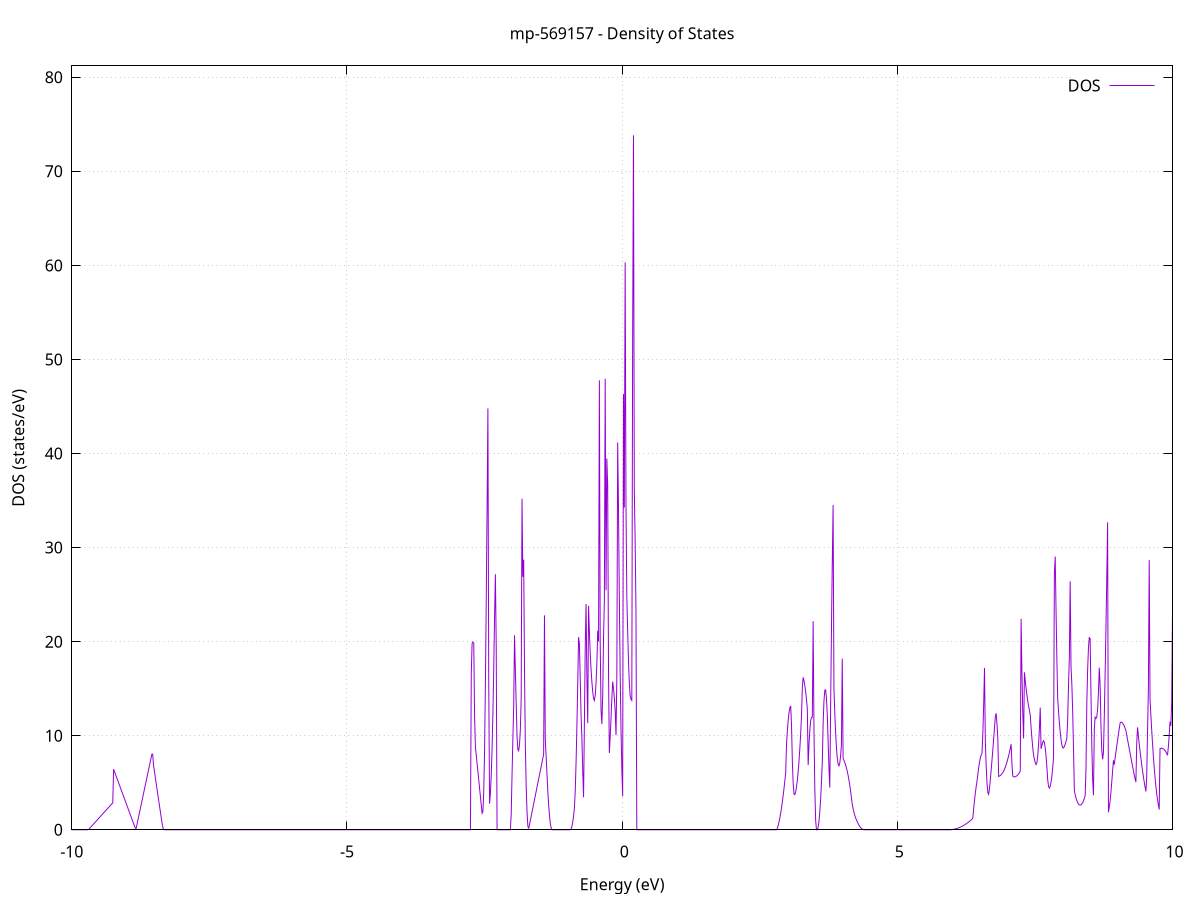 set title 'mp-569157 - Density of States'
set xlabel 'Energy (eV)'
set ylabel 'DOS (states/eV)'
set grid
set xrange [-10:10]
set yrange [0:81.213]
set xzeroaxis lt -1
set terminal png size 800,600
set output 'mp-569157_dos_gnuplot.png'
plot '-' using 1:2 with lines title 'DOS'
-13.291200 0.000000
-13.276100 0.000000
-13.261000 0.000000
-13.245900 0.000000
-13.230800 0.000000
-13.215700 0.000000
-13.200500 0.000000
-13.185400 0.000000
-13.170300 0.000000
-13.155200 0.000000
-13.140100 0.000000
-13.125000 0.000000
-13.109900 0.000000
-13.094700 0.000000
-13.079600 0.000000
-13.064500 0.000000
-13.049400 0.000000
-13.034300 0.000000
-13.019200 0.000000
-13.004100 0.000000
-12.988900 0.000000
-12.973800 0.000000
-12.958700 0.000000
-12.943600 0.000000
-12.928500 0.000000
-12.913400 0.000000
-12.898300 0.000000
-12.883100 0.000000
-12.868000 0.000000
-12.852900 0.000000
-12.837800 0.000000
-12.822700 0.000000
-12.807600 0.000000
-12.792500 0.000000
-12.777300 0.000000
-12.762200 0.000000
-12.747100 0.000000
-12.732000 0.000000
-12.716900 0.000000
-12.701800 0.000000
-12.686700 0.000000
-12.671500 0.000000
-12.656400 0.000000
-12.641300 0.000000
-12.626200 0.000000
-12.611100 0.000000
-12.596000 0.000000
-12.580900 0.000000
-12.565700 0.000000
-12.550600 0.000000
-12.535500 0.000000
-12.520400 0.000000
-12.505300 0.000000
-12.490200 0.000000
-12.475100 0.000000
-12.459900 0.000000
-12.444800 0.000000
-12.429700 0.000000
-12.414600 0.000000
-12.399500 0.000000
-12.384400 0.000000
-12.369300 0.000000
-12.354100 0.000000
-12.339000 0.000000
-12.323900 0.000000
-12.308800 0.000000
-12.293700 0.000000
-12.278600 0.000000
-12.263500 0.000000
-12.248300 0.000000
-12.233200 0.000000
-12.218100 0.000000
-12.203000 0.000000
-12.187900 0.000000
-12.172800 0.000000
-12.157700 0.000000
-12.142500 0.000000
-12.127400 0.000000
-12.112300 0.000000
-12.097200 0.000000
-12.082100 0.000000
-12.067000 0.000000
-12.051900 0.000000
-12.036700 0.000000
-12.021600 0.000000
-12.006500 0.000000
-11.991400 0.000000
-11.976300 0.000000
-11.961200 0.000000
-11.946100 0.000000
-11.930900 0.000000
-11.915800 0.002200
-11.900700 0.354800
-11.885600 1.052000
-11.870500 1.749200
-11.855400 2.446400
-11.840300 3.143800
-11.825100 3.841100
-11.810000 4.538600
-11.794900 5.236100
-11.779800 5.933600
-11.764700 6.631200
-11.749600 7.328900
-11.734500 9.054500
-11.719300 9.203600
-11.704200 8.647600
-11.689100 8.091600
-11.674000 7.535600
-11.658900 6.979500
-11.643800 6.423500
-11.628700 5.867400
-11.613500 5.311300
-11.598400 4.755200
-11.583300 4.199100
-11.568200 3.642900
-11.553100 3.086800
-11.538000 2.530600
-11.522900 1.974400
-11.507700 1.418200
-11.492600 0.862000
-11.477500 0.305800
-11.462400 0.150600
-11.447300 0.487800
-11.432200 0.824900
-11.417100 1.162100
-11.401900 1.499300
-11.386800 1.836500
-11.371700 2.173700
-11.356600 2.510800
-11.341500 2.848000
-11.326400 3.185200
-11.311300 3.522400
-11.296100 3.859600
-11.281000 4.196900
-11.265900 4.534100
-11.250800 4.871300
-11.235700 5.208500
-11.220600 5.545800
-11.205500 5.883000
-11.190300 6.220200
-11.175200 6.557500
-11.160100 6.894700
-11.145000 7.232000
-11.129900 7.569200
-11.114800 4.420200
-11.099700 4.184000
-11.084500 3.948000
-11.069400 3.712100
-11.054300 3.476300
-11.039200 3.240700
-11.024100 3.005300
-11.009000 2.770100
-10.993900 2.535000
-10.978700 2.300000
-10.963600 2.065300
-10.948500 1.830600
-10.933400 1.596200
-10.918300 1.361900
-10.903200 1.127700
-10.888100 0.893700
-10.872900 0.659900
-10.857800 0.426200
-10.842700 0.192700
-10.827600 0.052400
-10.812500 0.001300
-10.797400 0.000000
-10.782300 9.539000
-10.767100 52.548800
-10.752000 13.110400
-10.736900 9.233500
-10.721800 95.985000
-10.706700 38.205400
-10.691600 6.208100
-10.676500 4.877800
-10.661300 10.983500
-10.646200 17.132600
-10.631100 23.314000
-10.616000 29.527900
-10.600900 30.289300
-10.585800 118.831400
-10.570700 39.681000
-10.555500 0.925300
-10.540400 0.000000
-10.525300 0.000000
-10.510200 0.000000
-10.495100 0.000000
-10.480000 0.000000
-10.464900 0.000000
-10.449700 0.000000
-10.434600 0.000000
-10.419500 0.000000
-10.404400 0.000000
-10.389300 0.000000
-10.374200 0.000000
-10.359100 0.000000
-10.343900 0.000000
-10.328800 0.000000
-10.313700 0.000000
-10.298600 0.000000
-10.283500 0.000000
-10.268400 0.000000
-10.253300 0.000000
-10.238100 0.000000
-10.223000 0.000000
-10.207900 0.000000
-10.192800 0.000000
-10.177700 0.000000
-10.162600 0.000000
-10.147500 0.000000
-10.132300 0.000000
-10.117200 0.000000
-10.102100 0.000000
-10.087000 0.000000
-10.071900 0.000000
-10.056800 0.000000
-10.041700 0.000000
-10.026500 0.000000
-10.011400 0.000000
-9.996300 0.000000
-9.981200 0.000000
-9.966100 0.000000
-9.951000 0.000000
-9.935900 0.000000
-9.920700 0.000000
-9.905600 0.000000
-9.890500 0.000000
-9.875400 0.000000
-9.860300 0.000000
-9.845200 0.000000
-9.830100 0.000000
-9.814900 0.000000
-9.799800 0.000000
-9.784700 0.000000
-9.769600 0.000000
-9.754500 0.000000
-9.739400 0.000000
-9.724300 0.000000
-9.709100 0.000000
-9.694000 0.035700
-9.678900 0.133200
-9.663800 0.230800
-9.648700 0.328300
-9.633600 0.425900
-9.618500 0.523400
-9.603300 0.621000
-9.588200 0.718500
-9.573100 0.816100
-9.558000 0.913600
-9.542900 1.011200
-9.527800 1.108700
-9.512600 1.206200
-9.497500 1.303800
-9.482400 1.401300
-9.467300 1.498900
-9.452200 1.596400
-9.437100 1.694000
-9.422000 1.791500
-9.406800 1.889100
-9.391700 1.986600
-9.376600 2.084100
-9.361500 2.181700
-9.346400 2.279200
-9.331300 2.376800
-9.316200 2.474300
-9.301000 2.571900
-9.285900 2.669400
-9.270800 2.767000
-9.255700 2.864500
-9.240600 6.447600
-9.225500 6.206700
-9.210400 5.965800
-9.195200 5.724900
-9.180100 5.484100
-9.165000 5.243200
-9.149900 5.002300
-9.134800 4.761500
-9.119700 4.520600
-9.104600 4.279800
-9.089400 4.039000
-9.074300 3.798200
-9.059200 3.557300
-9.044100 3.316500
-9.029000 3.075700
-9.013900 2.834900
-8.998800 2.594200
-8.983600 2.353400
-8.968500 2.112600
-8.953400 1.871800
-8.938300 1.631100
-8.923200 1.390300
-8.908100 1.149600
-8.893000 0.908900
-8.877800 0.668200
-8.862700 0.427400
-8.847600 0.186700
-8.832500 0.109800
-8.817400 0.511800
-8.802300 0.930100
-8.787200 1.348300
-8.772000 1.766500
-8.756900 2.184600
-8.741800 2.602700
-8.726700 3.020700
-8.711600 3.438700
-8.696500 3.856600
-8.681400 4.274500
-8.666200 4.692300
-8.651100 5.110000
-8.636000 5.527700
-8.620900 5.945400
-8.605800 6.363000
-8.590700 6.780500
-8.575600 7.198000
-8.560400 7.615500
-8.545300 8.032800
-8.530200 8.032600
-8.515100 6.868100
-8.500000 6.264100
-8.484900 5.661100
-8.469800 5.058900
-8.454600 4.457500
-8.439500 3.857100
-8.424400 3.257500
-8.409300 2.658800
-8.394200 2.061000
-8.379100 1.464100
-8.364000 0.868000
-8.348800 0.342300
-8.333700 0.022300
-8.318600 0.000000
-8.303500 0.000000
-8.288400 0.000000
-8.273300 0.000000
-8.258200 0.000000
-8.243000 0.000000
-8.227900 0.000000
-8.212800 0.000000
-8.197700 0.000000
-8.182600 0.000000
-8.167500 0.000000
-8.152400 0.000000
-8.137200 0.000000
-8.122100 0.000000
-8.107000 0.000000
-8.091900 0.000000
-8.076800 0.000000
-8.061700 0.000000
-8.046600 0.000000
-8.031400 0.000000
-8.016300 0.000000
-8.001200 0.000000
-7.986100 0.000000
-7.971000 0.000000
-7.955900 0.000000
-7.940800 0.000000
-7.925600 0.000000
-7.910500 0.000000
-7.895400 0.000000
-7.880300 0.000000
-7.865200 0.000000
-7.850100 0.000000
-7.835000 0.000000
-7.819800 0.000000
-7.804700 0.000000
-7.789600 0.000000
-7.774500 0.000000
-7.759400 0.000000
-7.744300 0.000000
-7.729200 0.000000
-7.714000 0.000000
-7.698900 0.000000
-7.683800 0.000000
-7.668700 0.000000
-7.653600 0.000000
-7.638500 0.000000
-7.623400 0.000000
-7.608200 0.000000
-7.593100 0.000000
-7.578000 0.000000
-7.562900 0.000000
-7.547800 0.000000
-7.532700 0.000000
-7.517600 0.000000
-7.502400 0.000000
-7.487300 0.000000
-7.472200 0.000000
-7.457100 0.000000
-7.442000 0.000000
-7.426900 0.000000
-7.411800 0.000000
-7.396600 0.000000
-7.381500 0.000000
-7.366400 0.000000
-7.351300 0.000000
-7.336200 0.000000
-7.321100 0.000000
-7.306000 0.000000
-7.290800 0.000000
-7.275700 0.000000
-7.260600 0.000000
-7.245500 0.000000
-7.230400 0.000000
-7.215300 0.000000
-7.200200 0.000000
-7.185000 0.000000
-7.169900 0.000000
-7.154800 0.000000
-7.139700 0.000000
-7.124600 0.000000
-7.109500 0.000000
-7.094400 0.000000
-7.079200 0.000000
-7.064100 0.000000
-7.049000 0.000000
-7.033900 0.000000
-7.018800 0.000000
-7.003700 0.000000
-6.988600 0.000000
-6.973400 0.000000
-6.958300 0.000000
-6.943200 0.000000
-6.928100 0.000000
-6.913000 0.000000
-6.897900 0.000000
-6.882800 0.000000
-6.867600 0.000000
-6.852500 0.000000
-6.837400 0.000000
-6.822300 0.000000
-6.807200 0.000000
-6.792100 0.000000
-6.777000 0.000000
-6.761800 0.000000
-6.746700 0.000000
-6.731600 0.000000
-6.716500 0.000000
-6.701400 0.000000
-6.686300 0.000000
-6.671200 0.000000
-6.656000 0.000000
-6.640900 0.000000
-6.625800 0.000000
-6.610700 0.000000
-6.595600 0.000000
-6.580500 0.000000
-6.565400 0.000000
-6.550200 0.000000
-6.535100 0.000000
-6.520000 0.000000
-6.504900 0.000000
-6.489800 0.000000
-6.474700 0.000000
-6.459600 0.000000
-6.444400 0.000000
-6.429300 0.000000
-6.414200 0.000000
-6.399100 0.000000
-6.384000 0.000000
-6.368900 0.000000
-6.353800 0.000000
-6.338600 0.000000
-6.323500 0.000000
-6.308400 0.000000
-6.293300 0.000000
-6.278200 0.000000
-6.263100 0.000000
-6.248000 0.000000
-6.232800 0.000000
-6.217700 0.000000
-6.202600 0.000000
-6.187500 0.000000
-6.172400 0.000000
-6.157300 0.000000
-6.142200 0.000000
-6.127000 0.000000
-6.111900 0.000000
-6.096800 0.000000
-6.081700 0.000000
-6.066600 0.000000
-6.051500 0.000000
-6.036400 0.000000
-6.021200 0.000000
-6.006100 0.000000
-5.991000 0.000000
-5.975900 0.000000
-5.960800 0.000000
-5.945700 0.000000
-5.930600 0.000000
-5.915400 0.000000
-5.900300 0.000000
-5.885200 0.000000
-5.870100 0.000000
-5.855000 0.000000
-5.839900 0.000000
-5.824800 0.000000
-5.809600 0.000000
-5.794500 0.000000
-5.779400 0.000000
-5.764300 0.000000
-5.749200 0.000000
-5.734100 0.000000
-5.719000 0.000000
-5.703800 0.000000
-5.688700 0.000000
-5.673600 0.000000
-5.658500 0.000000
-5.643400 0.000000
-5.628300 0.000000
-5.613100 0.000000
-5.598000 0.000000
-5.582900 0.000000
-5.567800 0.000000
-5.552700 0.000000
-5.537600 0.000000
-5.522500 0.000000
-5.507300 0.000000
-5.492200 0.000000
-5.477100 0.000000
-5.462000 0.000000
-5.446900 0.000000
-5.431800 0.000000
-5.416700 0.000000
-5.401500 0.000000
-5.386400 0.000000
-5.371300 0.000000
-5.356200 0.000000
-5.341100 0.000000
-5.326000 0.000000
-5.310900 0.000000
-5.295700 0.000000
-5.280600 0.000000
-5.265500 0.000000
-5.250400 0.000000
-5.235300 0.000000
-5.220200 0.000000
-5.205100 0.000000
-5.189900 0.000000
-5.174800 0.000000
-5.159700 0.000000
-5.144600 0.000000
-5.129500 0.000000
-5.114400 0.000000
-5.099300 0.000000
-5.084100 0.000000
-5.069000 0.000000
-5.053900 0.000000
-5.038800 0.000000
-5.023700 0.000000
-5.008600 0.000000
-4.993500 0.000000
-4.978300 0.000000
-4.963200 0.000000
-4.948100 0.000000
-4.933000 0.000000
-4.917900 0.000000
-4.902800 0.000000
-4.887700 0.000000
-4.872500 0.000000
-4.857400 0.000000
-4.842300 0.000000
-4.827200 0.000000
-4.812100 0.000000
-4.797000 0.000000
-4.781900 0.000000
-4.766700 0.000000
-4.751600 0.000000
-4.736500 0.000000
-4.721400 0.000000
-4.706300 0.000000
-4.691200 0.000000
-4.676100 0.000000
-4.660900 0.000000
-4.645800 0.000000
-4.630700 0.000000
-4.615600 0.000000
-4.600500 0.000000
-4.585400 0.000000
-4.570300 0.000000
-4.555100 0.000000
-4.540000 0.000000
-4.524900 0.000000
-4.509800 0.000000
-4.494700 0.000000
-4.479600 0.000000
-4.464500 0.000000
-4.449300 0.000000
-4.434200 0.000000
-4.419100 0.000000
-4.404000 0.000000
-4.388900 0.000000
-4.373800 0.000000
-4.358700 0.000000
-4.343500 0.000000
-4.328400 0.000000
-4.313300 0.000000
-4.298200 0.000000
-4.283100 0.000000
-4.268000 0.000000
-4.252900 0.000000
-4.237700 0.000000
-4.222600 0.000000
-4.207500 0.000000
-4.192400 0.000000
-4.177300 0.000000
-4.162200 0.000000
-4.147100 0.000000
-4.131900 0.000000
-4.116800 0.000000
-4.101700 0.000000
-4.086600 0.000000
-4.071500 0.000000
-4.056400 0.000000
-4.041300 0.000000
-4.026100 0.000000
-4.011000 0.000000
-3.995900 0.000000
-3.980800 0.000000
-3.965700 0.000000
-3.950600 0.000000
-3.935500 0.000000
-3.920300 0.000000
-3.905200 0.000000
-3.890100 0.000000
-3.875000 0.000000
-3.859900 0.000000
-3.844800 0.000000
-3.829700 0.000000
-3.814500 0.000000
-3.799400 0.000000
-3.784300 0.000000
-3.769200 0.000000
-3.754100 0.000000
-3.739000 0.000000
-3.723900 0.000000
-3.708700 0.000000
-3.693600 0.000000
-3.678500 0.000000
-3.663400 0.000000
-3.648300 0.000000
-3.633200 0.000000
-3.618100 0.000000
-3.602900 0.000000
-3.587800 0.000000
-3.572700 0.000000
-3.557600 0.000000
-3.542500 0.000000
-3.527400 0.000000
-3.512300 0.000000
-3.497100 0.000000
-3.482000 0.000000
-3.466900 0.000000
-3.451800 0.000000
-3.436700 0.000000
-3.421600 0.000000
-3.406500 0.000000
-3.391300 0.000000
-3.376200 0.000000
-3.361100 0.000000
-3.346000 0.000000
-3.330900 0.000000
-3.315800 0.000000
-3.300700 0.000000
-3.285500 0.000000
-3.270400 0.000000
-3.255300 0.000000
-3.240200 0.000000
-3.225100 0.000000
-3.210000 0.000000
-3.194900 0.000000
-3.179700 0.000000
-3.164600 0.000000
-3.149500 0.000000
-3.134400 0.000000
-3.119300 0.000000
-3.104200 0.000000
-3.089100 0.000000
-3.073900 0.000000
-3.058800 0.000000
-3.043700 0.000000
-3.028600 0.000000
-3.013500 0.000000
-2.998400 0.000000
-2.983300 0.000000
-2.968100 0.000000
-2.953000 0.000000
-2.937900 0.000000
-2.922800 0.000000
-2.907700 0.000000
-2.892600 0.000000
-2.877500 0.000000
-2.862300 0.000000
-2.847200 0.000000
-2.832100 0.000000
-2.817000 0.000000
-2.801900 0.000000
-2.786800 0.000000
-2.771700 0.000000
-2.756500 0.000000
-2.741400 16.598100
-2.726300 19.808200
-2.711200 19.957600
-2.696100 19.850000
-2.681000 11.879000
-2.665900 8.806400
-2.650700 7.926300
-2.635600 7.046100
-2.620500 6.165900
-2.605400 5.285700
-2.590300 4.405400
-2.575200 3.525000
-2.560100 2.644600
-2.544900 1.764200
-2.529800 1.920400
-2.514700 4.136900
-2.499600 8.487400
-2.484500 15.578900
-2.469400 24.309000
-2.454300 34.048900
-2.439100 44.798100
-2.424000 15.675900
-2.408900 2.773500
-2.393800 3.894900
-2.378700 5.768700
-2.363600 8.572000
-2.348500 12.335400
-2.333300 17.054900
-2.318200 22.664000
-2.303100 27.168800
-2.288000 19.556500
-2.272900 0.000000
-2.257800 0.000000
-2.242700 0.000000
-2.227500 0.000000
-2.212400 0.000000
-2.197300 0.000000
-2.182200 0.000000
-2.167100 0.000000
-2.152000 0.000000
-2.136900 0.000000
-2.121700 0.000000
-2.106600 0.000000
-2.091500 0.000000
-2.076400 0.000000
-2.061300 0.000000
-2.046200 0.000000
-2.031100 0.000000
-2.015900 1.640500
-2.000800 5.778900
-1.985700 9.609300
-1.970600 13.131600
-1.955500 20.672200
-1.940400 17.012500
-1.925300 13.446500
-1.910100 9.974300
-1.895000 8.531600
-1.879900 8.400600
-1.864800 9.095700
-1.849700 10.616900
-1.834600 13.891000
-1.819400 35.184800
-1.804300 26.899000
-1.789200 28.714200
-1.774100 16.916600
-1.759000 9.000500
-1.743900 4.686500
-1.728800 1.952700
-1.713600 0.396900
-1.698500 0.122900
-1.683400 0.542200
-1.668300 0.985300
-1.653200 1.428000
-1.638100 1.870300
-1.623000 2.312100
-1.607800 2.753500
-1.592700 3.194500
-1.577600 3.635000
-1.562500 4.075100
-1.547400 4.514700
-1.532300 4.953900
-1.517200 5.392700
-1.502000 5.831000
-1.486900 6.268900
-1.471800 6.706300
-1.456700 7.143300
-1.441600 7.579900
-1.426500 8.016000
-1.411400 22.799200
-1.396200 9.520400
-1.381100 7.805800
-1.366000 5.942200
-1.350900 4.119700
-1.335800 2.672300
-1.320700 1.537000
-1.305600 0.713600
-1.290400 0.202300
-1.275300 0.003000
-1.260200 0.000000
-1.245100 0.000000
-1.230000 0.000000
-1.214900 0.000000
-1.199800 0.000000
-1.184600 0.000000
-1.169500 0.000000
-1.154400 0.000000
-1.139300 0.000000
-1.124200 0.000000
-1.109100 0.000000
-1.094000 0.000000
-1.078800 0.000000
-1.063700 0.000000
-1.048600 0.000000
-1.033500 0.000000
-1.018400 0.000000
-1.003300 0.000000
-0.988200 0.000000
-0.973000 0.000000
-0.957900 0.000000
-0.942800 0.000000
-0.927700 0.076200
-0.912600 0.347800
-0.897500 0.816200
-0.882400 1.481300
-0.867200 2.360000
-0.852100 4.138800
-0.837000 7.187800
-0.821900 11.043900
-0.806800 15.477400
-0.791700 20.488300
-0.776600 19.797100
-0.761400 15.995700
-0.746300 12.185600
-0.731200 9.695100
-0.716100 6.297500
-0.701000 3.454300
-0.685900 11.348900
-0.670800 19.332700
-0.655600 24.003600
-0.640500 16.172300
-0.625400 11.332300
-0.610300 23.801600
-0.595200 21.059600
-0.580100 18.812600
-0.565000 17.060700
-0.549800 15.716300
-0.534700 14.669200
-0.519600 13.966300
-0.504500 13.742100
-0.489400 14.275900
-0.474300 15.576700
-0.459200 17.688100
-0.444000 21.164500
-0.428900 20.029000
-0.413800 47.783800
-0.398700 20.000200
-0.383600 12.683800
-0.368500 11.237000
-0.353400 14.271800
-0.338200 20.338300
-0.323100 24.444000
-0.308000 47.954000
-0.292900 25.465700
-0.277800 39.464200
-0.262700 36.673700
-0.247600 16.779200
-0.232400 8.163600
-0.217300 9.895200
-0.202200 11.830800
-0.187100 13.970500
-0.172000 15.753800
-0.156900 15.032700
-0.141800 13.993700
-0.126600 12.631400
-0.111500 10.056000
-0.096400 16.203500
-0.081300 41.184800
-0.066200 34.214100
-0.051100 24.585700
-0.036000 16.714400
-0.020800 10.641100
-0.005700 6.512600
0.009400 3.549500
0.024500 46.322500
0.039600 34.260800
0.054700 60.319200
0.069800 34.534400
0.085000 24.823500
0.100100 21.144100
0.115200 17.945000
0.130300 15.635900
0.145400 14.239500
0.160500 13.885200
0.175600 13.753600
0.190800 52.322200
0.205900 73.829800
0.221000 35.993800
0.236100 30.887400
0.251200 23.381100
0.266300 0.000000
0.281400 0.000000
0.296600 0.000000
0.311700 0.000000
0.326800 0.000000
0.341900 0.000000
0.357000 0.000000
0.372100 0.000000
0.387200 0.000000
0.402400 0.000000
0.417500 0.000000
0.432600 0.000000
0.447700 0.000000
0.462800 0.000000
0.477900 0.000000
0.493000 0.000000
0.508200 0.000000
0.523300 0.000000
0.538400 0.000000
0.553500 0.000000
0.568600 0.000000
0.583700 0.000000
0.598800 0.000000
0.614000 0.000000
0.629100 0.000000
0.644200 0.000000
0.659300 0.000000
0.674400 0.000000
0.689500 0.000000
0.704600 0.000000
0.719800 0.000000
0.734900 0.000000
0.750000 0.000000
0.765100 0.000000
0.780200 0.000000
0.795300 0.000000
0.810400 0.000000
0.825600 0.000000
0.840700 0.000000
0.855800 0.000000
0.870900 0.000000
0.886000 0.000000
0.901100 0.000000
0.916200 0.000000
0.931400 0.000000
0.946500 0.000000
0.961600 0.000000
0.976700 0.000000
0.991800 0.000000
1.006900 0.000000
1.022000 0.000000
1.037200 0.000000
1.052300 0.000000
1.067400 0.000000
1.082500 0.000000
1.097600 0.000000
1.112700 0.000000
1.127800 0.000000
1.143000 0.000000
1.158100 0.000000
1.173200 0.000000
1.188300 0.000000
1.203400 0.000000
1.218500 0.000000
1.233600 0.000000
1.248800 0.000000
1.263900 0.000000
1.279000 0.000000
1.294100 0.000000
1.309200 0.000000
1.324300 0.000000
1.339400 0.000000
1.354600 0.000000
1.369700 0.000000
1.384800 0.000000
1.399900 0.000000
1.415000 0.000000
1.430100 0.000000
1.445200 0.000000
1.460400 0.000000
1.475500 0.000000
1.490600 0.000000
1.505700 0.000000
1.520800 0.000000
1.535900 0.000000
1.551000 0.000000
1.566200 0.000000
1.581300 0.000000
1.596400 0.000000
1.611500 0.000000
1.626600 0.000000
1.641700 0.000000
1.656800 0.000000
1.672000 0.000000
1.687100 0.000000
1.702200 0.000000
1.717300 0.000000
1.732400 0.000000
1.747500 0.000000
1.762600 0.000000
1.777800 0.000000
1.792900 0.000000
1.808000 0.000000
1.823100 0.000000
1.838200 0.000000
1.853300 0.000000
1.868400 0.000000
1.883600 0.000000
1.898700 0.000000
1.913800 0.000000
1.928900 0.000000
1.944000 0.000000
1.959100 0.000000
1.974200 0.000000
1.989400 0.000000
2.004500 0.000000
2.019600 0.000000
2.034700 0.000000
2.049800 0.000000
2.064900 0.000000
2.080100 0.000000
2.095200 0.000000
2.110300 0.000000
2.125400 0.000000
2.140500 0.000000
2.155600 0.000000
2.170700 0.000000
2.185900 0.000000
2.201000 0.000000
2.216100 0.000000
2.231200 0.000000
2.246300 0.000000
2.261400 0.000000
2.276500 0.000000
2.291700 0.000000
2.306800 0.000000
2.321900 0.000000
2.337000 0.000000
2.352100 0.000000
2.367200 0.000000
2.382300 0.000000
2.397500 0.000000
2.412600 0.000000
2.427700 0.000000
2.442800 0.000000
2.457900 0.000000
2.473000 0.000000
2.488100 0.000000
2.503300 0.000000
2.518400 0.000000
2.533500 0.000000
2.548600 0.000000
2.563700 0.000000
2.578800 0.000000
2.593900 0.000000
2.609100 0.000000
2.624200 0.000000
2.639300 0.000000
2.654400 0.000000
2.669500 0.000000
2.684600 0.000000
2.699700 0.000000
2.714900 0.000000
2.730000 0.000000
2.745100 0.000000
2.760200 0.000000
2.775300 0.000000
2.790400 0.000000
2.805500 0.000000
2.820700 0.145200
2.835800 0.457100
2.850900 0.833400
2.866000 1.274200
2.881100 1.779400
2.896200 2.349100
2.911300 2.983200
2.926500 3.681800
2.941600 4.438100
2.956700 5.227700
2.971800 6.048400
2.986900 9.123100
3.002000 10.527900
3.017100 11.635100
3.032300 12.444700
3.047400 12.956800
3.062500 13.169600
3.077600 11.113800
3.092700 7.248700
3.107800 4.891900
3.122900 3.768700
3.138100 3.742900
3.153200 4.042100
3.168300 4.549100
3.183400 5.263900
3.198500 6.186600
3.213600 7.317000
3.228700 8.655300
3.243900 10.201400
3.259000 12.140700
3.274100 15.134800
3.289200 16.202500
3.304300 15.846900
3.319400 15.334100
3.334500 14.664400
3.349700 13.837600
3.364800 12.853800
3.379900 6.886600
3.395000 9.039700
3.410100 10.602100
3.425200 11.573800
3.440300 11.954800
3.455500 11.966200
3.470600 22.175100
3.485700 10.531600
3.500800 4.333600
3.515900 1.009800
3.531000 0.000000
3.546100 0.005200
3.561300 0.257500
3.576400 0.889200
3.591500 1.900300
3.606600 3.290900
3.621700 5.060900
3.636800 7.210300
3.651900 11.282100
3.667100 13.714300
3.682200 14.820200
3.697300 14.873100
3.712400 13.992400
3.727500 12.178200
3.742600 9.430400
3.757700 6.591000
3.772900 4.478800
3.788000 12.982500
3.803100 21.194400
3.818200 28.408400
3.833300 34.510400
3.848400 14.972200
3.863500 12.421300
3.878700 10.346400
3.893800 8.747300
3.908900 7.624200
3.924000 6.976600
3.939100 6.797300
3.954200 7.083300
3.969300 7.834600
3.984500 9.051000
3.999600 18.187100
4.014700 7.583200
4.029800 7.382000
4.044900 7.155300
4.060000 6.901300
4.075100 6.593600
4.090300 6.223700
4.105400 5.791600
4.120500 5.297200
4.135600 4.740500
4.150700 4.121600
4.165800 3.440500
4.180900 2.697100
4.196100 2.279300
4.211200 1.888800
4.226300 1.539700
4.241400 1.287300
4.256500 1.057500
4.271600 0.850200
4.286700 0.665600
4.301900 0.503500
4.317000 0.364000
4.332100 0.247100
4.347200 0.152700
4.362300 0.081000
4.377400 0.031800
4.392500 0.005200
4.407700 0.000000
4.422800 0.000000
4.437900 0.000000
4.453000 0.000000
4.468100 0.000000
4.483200 0.000000
4.498300 0.000000
4.513500 0.000000
4.528600 0.000000
4.543700 0.000000
4.558800 0.000000
4.573900 0.000000
4.589000 0.000000
4.604100 0.000000
4.619300 0.000000
4.634400 0.000000
4.649500 0.000000
4.664600 0.000000
4.679700 0.000000
4.694800 0.000000
4.709900 0.000000
4.725100 0.000000
4.740200 0.000000
4.755300 0.000000
4.770400 0.000000
4.785500 0.000000
4.800600 0.000000
4.815700 0.000000
4.830900 0.000000
4.846000 0.000000
4.861100 0.000000
4.876200 0.000000
4.891300 0.000000
4.906400 0.000000
4.921500 0.000000
4.936700 0.000000
4.951800 0.000000
4.966900 0.000000
4.982000 0.000000
4.997100 0.000000
5.012200 0.000000
5.027300 0.000000
5.042500 0.000000
5.057600 0.000000
5.072700 0.000000
5.087800 0.000000
5.102900 0.000000
5.118000 0.000000
5.133100 0.000000
5.148300 0.000000
5.163400 0.000000
5.178500 0.000000
5.193600 0.000000
5.208700 0.000000
5.223800 0.000000
5.238900 0.000000
5.254100 0.000000
5.269200 0.000000
5.284300 0.000000
5.299400 0.000000
5.314500 0.000000
5.329600 0.000000
5.344700 0.000000
5.359900 0.000000
5.375000 0.000000
5.390100 0.000000
5.405200 0.000000
5.420300 0.000000
5.435400 0.000000
5.450500 0.000000
5.465700 0.000000
5.480800 0.000000
5.495900 0.000000
5.511000 0.000000
5.526100 0.000000
5.541200 0.000000
5.556300 0.000000
5.571500 0.000000
5.586600 0.000000
5.601700 0.000000
5.616800 0.000000
5.631900 0.000000
5.647000 0.000000
5.662100 0.000000
5.677300 0.000000
5.692400 0.000000
5.707500 0.000000
5.722600 0.000000
5.737700 0.000000
5.752800 0.000000
5.767900 0.000000
5.783100 0.000000
5.798200 0.000000
5.813300 0.000000
5.828400 0.000000
5.843500 0.000000
5.858600 0.000000
5.873800 0.000000
5.888900 0.000000
5.904000 0.000000
5.919100 0.000000
5.934200 0.000000
5.949300 0.001600
5.964400 0.006000
5.979600 0.013300
5.994700 0.023500
6.009800 0.036600
6.024900 0.052500
6.040000 0.071300
6.055100 0.093000
6.070200 0.117500
6.085400 0.145000
6.100500 0.175300
6.115600 0.208400
6.130700 0.244500
6.145800 0.283400
6.160900 0.325200
6.176000 0.369900
6.191200 0.417400
6.206300 0.467900
6.221400 0.521100
6.236500 0.577300
6.251600 0.636400
6.266700 0.698300
6.281800 0.763100
6.297000 0.830700
6.312100 0.901300
6.327200 0.974700
6.342300 1.051000
6.357400 1.130100
6.372500 1.275300
6.387600 2.258800
6.402800 3.141200
6.417900 3.922500
6.433000 4.602700
6.448100 5.181900
6.463200 5.894300
6.478300 6.603100
6.493400 7.180300
6.508600 7.626000
6.523700 7.940100
6.538800 8.144000
6.553900 10.242900
6.569000 13.294000
6.584100 17.202600
6.599200 9.402200
6.614400 6.783400
6.629500 4.971000
6.644600 3.964800
6.659700 3.765000
6.674800 4.368500
6.689900 5.332800
6.705000 6.342200
6.720200 7.396800
6.735300 8.496500
6.750400 9.641200
6.765500 10.831100
6.780600 12.066100
6.795700 12.379200
6.810800 11.241500
6.826000 9.692700
6.841100 5.668400
6.856200 5.711100
6.871300 5.768900
6.886400 5.843200
6.901500 5.944500
6.916600 6.076700
6.931800 6.239900
6.946900 6.434000
6.962000 6.659100
6.977100 6.915000
6.992200 7.202000
7.007300 7.519800
7.022400 7.868600
7.037600 8.248400
7.052700 8.659100
7.067800 9.100700
7.082900 6.973200
7.098000 5.705300
7.113100 5.634900
7.128200 5.625300
7.143400 5.640600
7.158500 5.680700
7.173600 5.745500
7.188700 5.835100
7.203800 5.949600
7.218900 6.088800
7.234000 6.252700
7.249200 22.426000
7.264300 16.686400
7.279400 12.446700
7.294500 9.707000
7.309600 16.738200
7.324700 15.838500
7.339800 15.029500
7.355000 14.311100
7.370100 13.683400
7.385200 13.146300
7.400300 12.699900
7.415400 12.184500
7.430500 10.877700
7.445600 9.728100
7.460800 8.735900
7.475900 7.934700
7.491000 7.487200
7.506100 7.142200
7.521200 6.933500
7.536300 7.154700
7.551400 7.870000
7.566600 9.079300
7.581700 10.782700
7.596800 12.980200
7.611900 8.605200
7.627000 8.981700
7.642100 9.302500
7.657200 9.466900
7.672400 9.272200
7.687500 8.712700
7.702600 7.796900
7.717700 6.640400
7.732800 5.305100
7.747900 4.610700
7.763000 4.433700
7.778200 4.625100
7.793300 5.065500
7.808400 5.723600
7.823500 6.599500
7.838600 7.693200
7.853700 27.229900
7.868800 29.047100
7.884000 23.359400
7.899100 18.148400
7.914200 13.952800
7.929300 12.587100
7.944400 11.404100
7.959500 10.404000
7.974600 9.589800
7.989800 9.022000
8.004900 8.723100
8.020000 8.693000
8.035100 8.866100
8.050200 9.100200
8.065300 9.390300
8.080400 9.735800
8.095600 11.695200
8.110700 15.466500
8.125800 18.234700
8.140900 26.416000
8.156000 17.359300
8.171100 15.495200
8.186200 12.582300
8.201400 8.620600
8.216500 4.144900
8.231600 3.737000
8.246700 3.384900
8.261800 3.100800
8.276900 2.885000
8.292000 2.737300
8.307200 2.652000
8.322300 2.623600
8.337400 2.652100
8.352500 2.737400
8.367600 2.879700
8.382700 3.078800
8.397800 3.334800
8.413000 3.647700
8.428100 6.450600
8.443200 13.500900
8.458300 17.044300
8.473400 19.397100
8.488500 20.471900
8.503600 20.281700
8.518800 14.442300
8.533900 8.935700
8.549000 5.371100
8.564100 3.664100
8.579200 10.700200
8.594300 11.966800
8.609400 11.834500
8.624600 12.011500
8.639700 12.871200
8.654800 14.611500
8.669900 17.232600
8.685000 15.369100
8.700100 11.066500
8.715200 8.440900
8.730400 7.492300
8.745500 8.220700
8.760600 12.069500
8.775700 16.510000
8.790800 21.371700
8.805900 26.654500
8.821000 32.692300
8.836200 1.865400
8.851300 2.424900
8.866400 3.071500
8.881500 4.008500
8.896600 5.102600
8.911700 6.231300
8.926800 7.383600
8.942000 6.921700
8.957100 7.598900
8.972200 8.260800
8.987300 8.907300
9.002400 9.538400
9.017500 10.154100
9.032600 10.754400
9.047800 11.339300
9.062900 11.450700
9.078000 11.421300
9.093100 11.342600
9.108200 11.214500
9.123300 11.037200
9.138400 10.810500
9.153600 10.534500
9.168700 10.063200
9.183800 9.580300
9.198900 9.100800
9.214000 8.624600
9.229100 8.151900
9.244200 7.682500
9.259400 7.216600
9.274500 6.754000
9.289600 6.294900
9.304700 5.839100
9.319800 5.415400
9.334900 5.068900
9.350000 9.167400
9.365200 10.883600
9.380300 9.986000
9.395400 9.143500
9.410500 8.355200
9.425600 7.612800
9.440700 6.914400
9.455800 6.259900
9.471000 5.649300
9.486100 5.082700
9.501200 4.560000
9.516300 4.081300
9.531400 5.602000
9.546500 10.451700
9.561600 14.770400
9.576800 28.674700
9.591900 13.915600
9.607000 12.198500
9.622100 10.613000
9.637200 9.158900
9.652300 7.836400
9.667400 6.645400
9.682600 5.585900
9.697700 4.657900
9.712800 3.861400
9.727900 3.196400
9.743000 2.646400
9.758100 2.154600
9.773300 8.633700
9.788400 8.663500
9.803500 8.667400
9.818600 8.645300
9.833700 8.597300
9.848800 8.523400
9.863900 8.423500
9.879100 8.297300
9.894200 8.116500
9.909300 7.921000
9.924400 8.769200
9.939500 9.961500
9.954600 11.497200
9.969700 11.042600
9.984900 13.485800
10.000000 23.158800
10.015100 24.355900
10.030200 24.748300
10.045300 25.469400
10.060400 15.028500
10.075500 11.790600
10.090700 9.761200
10.105800 8.415200
10.120900 7.583700
10.136000 7.266800
10.151100 7.464300
10.166200 7.872700
10.181300 8.151300
10.196500 8.309400
10.211600 12.181100
10.226700 18.485300
10.241800 21.063200
10.256900 11.931300
10.272000 7.006200
10.287100 2.706400
10.302300 1.905200
10.317400 3.332400
10.332500 4.991600
10.347600 6.882900
10.362700 9.006300
10.377800 11.361700
10.392900 17.476000
10.408100 16.188900
10.423200 14.786500
10.438300 13.263000
10.453400 11.618400
10.468500 9.915200
10.483600 8.231900
10.498700 6.569000
10.513900 4.926300
10.529000 1.994300
10.544100 2.312000
10.559200 2.714200
10.574300 3.174000
10.589400 3.676800
10.604500 4.222500
10.619700 4.811100
10.634800 5.442700
10.649900 6.115900
10.665000 6.825100
10.680100 7.570000
10.695200 8.538000
10.710300 9.668700
10.725500 10.978000
10.740600 12.355300
10.755700 13.615300
10.770800 14.759300
10.785900 15.801600
10.801000 16.746200
10.816100 17.593200
10.831300 18.524500
10.846400 14.942800
10.861500 13.506300
10.876600 12.779400
10.891700 12.164700
10.906800 11.427800
10.921900 10.568800
10.937100 9.587700
10.952200 8.486000
10.967300 3.508900
10.982400 3.869300
10.997500 4.266400
11.012600 4.760900
11.027700 5.367100
11.042900 6.084900
11.058000 6.914300
11.073100 7.855300
11.088200 16.507200
11.103300 12.117700
11.118400 13.171000
11.133500 14.330900
11.148700 15.597400
11.163800 16.971400
11.178900 7.708000
11.194000 9.062200
11.209100 10.570800
11.224200 12.244600
11.239300 14.085900
11.254500 18.703900
11.269600 20.633800
11.284700 21.710500
11.299800 21.415500
11.314900 8.027400
11.330000 17.575400
11.345100 30.434900
11.360300 18.602500
11.375400 10.925400
11.390500 6.265100
11.405600 5.501300
11.420700 4.855400
11.435800 4.427800
11.450900 4.468700
11.466100 5.057200
11.481200 6.067700
11.496300 7.500100
11.511400 10.186600
11.526500 13.156100
11.541600 15.051100
11.556700 16.161700
11.571900 16.896400
11.587000 17.305500
11.602100 17.324100
11.617200 15.011400
11.632300 3.064900
11.647400 3.937600
11.662500 4.889800
11.677700 5.850200
11.692800 6.818800
11.707900 7.804500
11.723000 8.813300
11.738100 9.882600
11.753200 10.986100
11.768300 12.115400
11.783500 12.702300
11.798600 12.788400
11.813700 12.884900
11.828800 12.991800
11.843900 13.110600
11.859000 13.246100
11.874100 13.193100
11.889300 12.820900
11.904400 12.428300
11.919500 12.014600
11.934600 8.667800
11.949700 8.985200
11.964800 9.323600
11.979900 9.682900
11.995100 10.063300
12.010200 10.464700
12.025300 10.887000
12.040400 11.330400
12.055500 11.794800
12.070600 12.280200
12.085700 12.788800
12.100900 13.516500
12.116000 10.463000
12.131100 12.115100
12.146200 13.837600
12.161300 14.424300
12.176400 14.615900
12.191500 14.726500
12.206700 14.756200
12.221800 14.704900
12.236900 14.573100
12.252000 14.363700
12.267100 14.077700
12.282200 13.714800
12.297300 7.955200
12.312500 8.166800
12.327600 8.384600
12.342700 8.608600
12.357800 8.838700
12.372900 9.074900
12.388000 9.317300
12.403100 9.565800
12.418300 9.820600
12.433400 11.019000
12.448500 11.253600
12.463600 9.247100
12.478700 7.472500
12.493800 5.930000
12.508900 4.619500
12.524100 3.541000
12.539200 2.694500
12.554300 2.617800
12.569400 2.619200
12.584500 2.646100
12.599600 2.698400
12.614700 2.776300
12.629900 2.879700
12.645000 3.008600
12.660100 3.163000
12.675200 5.584300
12.690300 10.621100
12.705400 10.594400
12.720500 10.669100
12.735700 10.845000
12.750800 11.122300
12.765900 11.501000
12.781000 13.742800
12.796100 29.931600
12.811200 15.383800
12.826300 17.820900
12.841500 22.237300
12.856600 35.834000
12.871700 30.318100
12.886800 21.052700
12.901900 7.868000
12.917000 6.665300
12.932100 19.097000
12.947300 16.078800
12.962400 15.755000
12.977500 15.029000
12.992600 13.900700
13.007700 12.370100
13.022800 10.351100
13.037900 8.188700
13.053100 6.863300
13.068200 6.979700
13.083300 10.171200
13.098400 15.907200
13.113500 16.297400
13.128600 15.637000
13.143700 13.925900
13.158900 11.301300
13.174000 9.069600
13.189100 7.524000
13.204200 6.649300
13.219300 6.402500
13.234400 6.780800
13.249500 7.557900
13.264700 8.433500
13.279800 9.481900
13.294900 25.735400
13.310000 28.644900
13.325100 18.144400
13.340200 16.493600
13.355300 15.041500
13.370500 13.788100
13.385600 12.733500
13.400700 11.877500
13.415800 11.220300
13.430900 12.263900
13.446000 17.620800
13.461100 10.751600
13.476300 11.186700
13.491400 11.598300
13.506500 12.118700
13.521600 14.237900
13.536700 18.373800
13.551800 27.160800
13.567000 9.152800
13.582100 9.791700
13.597200 10.136800
13.612300 10.184800
13.627400 10.510900
13.642500 11.164500
13.657600 11.582400
13.672800 12.021200
13.687900 12.480900
13.703000 12.961700
13.718100 13.463400
13.733200 13.986000
13.748300 14.529600
13.763400 15.094300
13.778600 16.754800
13.793700 15.171600
13.808800 14.122000
13.823900 13.135900
13.839000 12.206300
13.854100 11.791200
13.869200 12.129600
13.884400 12.605600
13.899500 12.591800
13.914600 12.637400
13.929700 12.654600
13.944800 12.643300
13.959900 12.603700
13.975000 12.535700
13.990200 12.439300
14.005300 11.464800
14.020400 10.348500
14.035500 9.333400
14.050600 8.419700
14.065700 7.760100
14.080800 8.065800
14.096000 8.360500
14.111100 8.643600
14.126200 8.915300
14.141300 9.175200
14.156400 9.418500
14.171500 10.005600
14.186600 10.809900
14.201800 16.523900
14.216900 15.756900
14.232000 15.074300
14.247100 14.458600
14.262200 14.116800
14.277300 14.114800
14.292400 14.312900
14.307600 14.542000
14.322700 23.070800
14.337800 20.509600
14.352900 18.407100
14.368000 16.763500
14.383100 15.578800
14.398200 14.918600
14.413400 14.578700
14.428500 19.794700
14.443600 17.998200
14.458700 16.371200
14.473800 14.913500
14.488900 13.585800
14.504000 12.710800
14.519200 11.928900
14.534300 11.387600
14.549400 10.913700
14.564500 10.497000
14.579600 10.137500
14.594700 9.835200
14.609800 9.590100
14.625000 9.402300
14.640100 9.271600
14.655200 9.197700
14.670300 17.426600
14.685400 12.045800
14.700500 11.781000
14.715600 12.369000
14.730800 13.488600
14.745900 15.122600
14.761000 13.277800
14.776100 13.073600
14.791200 12.925400
14.806300 12.769700
14.821400 12.606400
14.836600 13.081300
14.851700 15.044800
14.866800 14.017300
14.881900 13.003900
14.897000 12.004700
14.912100 11.019700
14.927200 10.115400
14.942400 9.404500
14.957500 8.731500
14.972600 8.074500
14.987700 13.238300
15.002800 13.673000
15.017900 14.074800
15.033000 14.443800
15.048200 14.780000
15.063300 15.083200
15.078400 15.354700
15.093500 14.002200
15.108600 11.512600
15.123700 9.109400
15.138800 7.282000
15.154000 6.030500
15.169100 5.336700
15.184200 4.877600
15.199300 4.443900
15.214400 4.035600
15.229500 3.652700
15.244600 3.293000
15.259800 2.955000
15.274900 2.638600
15.290000 2.344000
15.305100 2.070700
15.320200 1.814100
15.335300 1.575500
15.350400 1.355500
15.365600 1.151600
15.380700 0.963800
15.395800 0.792100
15.410900 0.636500
15.426000 0.497100
15.441100 0.373700
15.456200 0.266500
15.471400 0.175400
15.486500 0.100300
15.501600 0.057400
15.516700 0.031000
15.531800 0.013000
15.546900 0.003300
15.562000 0.000000
15.577200 0.000000
15.592300 0.000000
15.607400 0.000000
15.622500 0.000000
15.637600 0.000000
15.652700 0.000000
15.667800 0.000000
15.683000 0.000000
15.698100 0.000000
15.713200 0.000000
15.728300 0.000000
15.743400 0.000000
15.758500 0.000000
15.773600 0.000000
15.788800 0.000000
15.803900 0.000000
15.819000 0.000000
15.834100 0.000000
15.849200 0.000000
15.864300 0.000000
15.879400 0.000000
15.894600 0.000000
15.909700 0.000000
15.924800 0.000000
15.939900 0.000000
15.955000 0.000000
15.970100 0.000000
15.985200 0.000000
16.000400 0.000000
16.015500 0.000000
16.030600 0.000000
16.045700 0.000000
16.060800 0.000000
16.075900 0.000000
16.091000 0.000000
16.106200 0.000000
16.121300 0.000000
16.136400 0.000000
16.151500 0.000000
16.166600 0.000000
16.181700 0.000000
16.196800 0.000000
16.212000 0.000000
16.227100 0.000000
16.242200 0.000000
16.257300 0.000000
16.272400 0.000000
16.287500 0.000000
16.302600 0.000000
16.317800 0.000000
16.332900 0.000000
16.348000 0.000000
16.363100 0.000000
16.378200 0.000000
16.393300 0.000000
16.408400 0.000000
16.423600 0.000000
16.438700 0.000000
16.453800 0.000000
16.468900 0.000000
16.484000 0.000000
16.499100 0.000000
16.514200 0.000000
16.529400 0.000000
16.544500 0.000000
16.559600 0.000000
16.574700 0.000000
16.589800 0.000000
16.604900 0.000000
16.620000 0.000000
16.635200 0.000000
16.650300 0.000000
16.665400 0.000000
16.680500 0.000000
16.695600 0.000000
16.710700 0.000000
16.725800 0.000000
16.741000 0.000000
16.756100 0.000000
16.771200 0.000000
16.786300 0.000000
16.801400 0.000000
16.816500 0.000000
16.831600 0.000000
16.846800 0.000000
16.861900 0.000000
16.877000 0.000000
16.892100 0.000000
16.907200 0.000000
16.922300 0.000000
16.937400 0.000000
e
